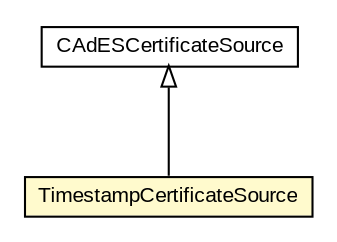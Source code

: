 #!/usr/local/bin/dot
#
# Class diagram 
# Generated by UMLGraph version R5_6-24-gf6e263 (http://www.umlgraph.org/)
#

digraph G {
	edge [fontname="arial",fontsize=10,labelfontname="arial",labelfontsize=10];
	node [fontname="arial",fontsize=10,shape=plaintext];
	nodesep=0.25;
	ranksep=0.5;
	// eu.europa.esig.dss.validation.TimestampCertificateSource
	c718405 [label=<<table title="eu.europa.esig.dss.validation.TimestampCertificateSource" border="0" cellborder="1" cellspacing="0" cellpadding="2" port="p" bgcolor="lemonChiffon" href="./TimestampCertificateSource.html">
		<tr><td><table border="0" cellspacing="0" cellpadding="1">
<tr><td align="center" balign="center"> TimestampCertificateSource </td></tr>
		</table></td></tr>
		</table>>, URL="./TimestampCertificateSource.html", fontname="arial", fontcolor="black", fontsize=10.0];
	// eu.europa.esig.dss.validation.CAdESCertificateSource
	c718441 [label=<<table title="eu.europa.esig.dss.validation.CAdESCertificateSource" border="0" cellborder="1" cellspacing="0" cellpadding="2" port="p" href="./CAdESCertificateSource.html">
		<tr><td><table border="0" cellspacing="0" cellpadding="1">
<tr><td align="center" balign="center"> CAdESCertificateSource </td></tr>
		</table></td></tr>
		</table>>, URL="./CAdESCertificateSource.html", fontname="arial", fontcolor="black", fontsize=10.0];
	//eu.europa.esig.dss.validation.TimestampCertificateSource extends eu.europa.esig.dss.validation.CAdESCertificateSource
	c718441:p -> c718405:p [dir=back,arrowtail=empty];
}

